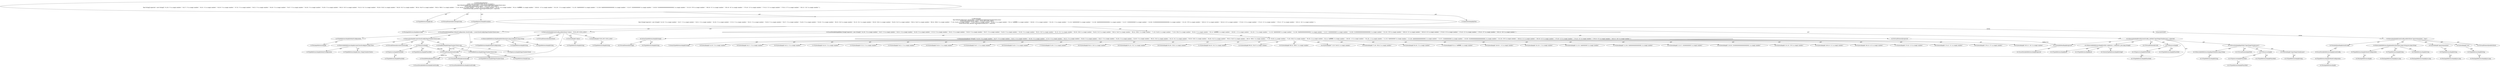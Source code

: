 digraph "testIntegersOnly#?" {
0 [label="3:CtTypeReferenceImpl@void" shape=ellipse]
1 [label="3:CtVirtualElement@testIntegersOnly" shape=ellipse]
2 [label="3:CtTypeReferenceImpl@Exception" shape=ellipse]
3 [label="3:CtPackageReferenceImpl@java.lang" shape=ellipse]
4 [label="4:CtTypeReferenceImpl@DefaultConfiguration" shape=ellipse]
5 [label="4:CtPackageReferenceImpl@" shape=ellipse]
6 [label="4:CtExecutableReferenceImpl@createCheckConfig(java.lang.Class)" shape=ellipse]
7 [label="4:CtTypeReferenceImpl@DefaultConfiguration" shape=ellipse]
8 [label="4:CtTypeReferenceImpl@Class<MagicNumberCheck>" shape=ellipse]
9 [label="4:CtVirtualElement@createCheckConfig" shape=ellipse]
10 [label="4:CtTypeAccessImpl@PlaceHold" shape=ellipse]
11 [label="4:CtTypeReferenceImpl@PlaceHold" shape=ellipse]
12 [label="4:CtThisAccessImpl@" shape=ellipse]
13 [label="4:CtTypeReferenceImpl@PlaceHold" shape=ellipse]
14 [label="4:CtFieldReferenceImpl@MagicNumberCheck.class" shape=ellipse]
15 [label="4:CtTypeReferenceImpl@MagicNumberCheck" shape=ellipse]
16 [label="4:CtTypeReferenceImpl@Class" shape=ellipse]
17 [label="4:CtFieldReadImpl@MagicNumberCheck.class" shape=ellipse]
18 [label="4:CtTypeAccessImpl@MagicNumberCheck" shape=ellipse]
19 [label="4:CtInvocationImpl@createCheckConfig(MagicNumberCheck.class)" shape=ellipse]
20 [label="4:CtVirtualElement@checkConfig" shape=ellipse]
21 [label="4:CtLocalVariableImpl@final DefaultConfiguration checkConfig = createCheckConfig(MagicNumberCheck.class)" shape=ellipse]
22 [label="5:CtExecutableReferenceImpl@addAttribute(java.lang.String,java.lang.String)" shape=ellipse]
23 [label="5:CtTypeReferenceImpl@DefaultConfiguration" shape=ellipse]
24 [label="5:CtTypeReferenceImpl@String" shape=ellipse]
25 [label="5:CtTypeReferenceImpl@String" shape=ellipse]
26 [label="5:CtVirtualElement@addAttribute" shape=ellipse]
27 [label="5:CtVariableReadImpl@checkConfig" shape=ellipse]
28 [label="5:CtLocalVariableReferenceImpl@checkConfig" shape=ellipse]
29 [label="5:CtLiteralImpl@\"tokens\"" shape=ellipse]
30 [label="5:CtTypeReferenceImpl@String" shape=ellipse]
31 [label="5:CtLiteralImpl@\"NUM_INT, NUM_LONG\"" shape=ellipse]
32 [label="5:CtTypeReferenceImpl@String" shape=ellipse]
33 [label="5:CtInvocationImpl@checkConfig.addAttribute(\"tokens\", \"NUM_INT, NUM_LONG\")" shape=ellipse]
34 [label="6:CtVirtualElement@String[]" shape=ellipse]
35 [label="6:CtArrayTypeReferenceImpl@String[]" shape=ellipse]
36 [label="6:CtTypeReferenceImpl@String" shape=ellipse]
37 [label="7:CtNewArrayImpl@new String[]\{ \"41:26: '3' is a magic number.\", \"43:27: '3' is a magic number.\", \"43:31: '4' is a magic number.\", \"45:29: '3' is a magic number.\", \"47:23: '3' is a magic number.\", \"50:22: '3' is a magic number.\", \"50:29: '5' is a magic number.\", \"50:37: '3' is a magic number.\", \"54:26: '3' is a magic number.\", \"55:39: '3' is a magic number.\", \"60:25: '010' is a magic number.\", \"61:25: '011' is a magic number.\", \"63:30: '010L' is a magic number.\", \"64:30: '011l' is a magic number.\", \"68:24: '0x10' is a magic number.\", \"69:24: '0X011' is a magic number.\", \"71:29: '0x10L' is a magic number.\", \"72:29: '0X11l' is a magic number.\", \"85:28: '3' is a magic number.\", \"92:14: '0xffffffffL' is a magic number.\", \"100:30: '+3' is a magic number.\", \"101:29: '-2' is a magic number.\", \"111:35: '0x80000000' is a magic number.\", \"112:36: '0x8000000000000000L' is a magic number.\", \"115:37: '020000000000' is a magic number.\", \"116:38: '01000000000000000000000L' is a magic number.\", \"131:20: '378' is a magic number.\", \"160:16: '31' is a magic number.\", \"165:16: '42' is a magic number.\", \"170:16: '13' is a magic number.\", \"174:15: '21' is a magic number.\", \"178:15: '37' is a magic number.\", \"182:15: '101' is a magic number.\" \}" shape=ellipse]
38 [label="7:CtArrayTypeReferenceImpl@String[]" shape=ellipse]
39 [label="8:CtLiteralImpl@\"41:26: '3' is a magic number.\"" shape=ellipse]
40 [label="9:CtLiteralImpl@\"43:27: '3' is a magic number.\"" shape=ellipse]
41 [label="10:CtLiteralImpl@\"43:31: '4' is a magic number.\"" shape=ellipse]
42 [label="11:CtLiteralImpl@\"45:29: '3' is a magic number.\"" shape=ellipse]
43 [label="12:CtLiteralImpl@\"47:23: '3' is a magic number.\"" shape=ellipse]
44 [label="13:CtLiteralImpl@\"50:22: '3' is a magic number.\"" shape=ellipse]
45 [label="14:CtLiteralImpl@\"50:29: '5' is a magic number.\"" shape=ellipse]
46 [label="15:CtLiteralImpl@\"50:37: '3' is a magic number.\"" shape=ellipse]
47 [label="16:CtLiteralImpl@\"54:26: '3' is a magic number.\"" shape=ellipse]
48 [label="17:CtLiteralImpl@\"55:39: '3' is a magic number.\"" shape=ellipse]
49 [label="18:CtLiteralImpl@\"60:25: '010' is a magic number.\"" shape=ellipse]
50 [label="19:CtLiteralImpl@\"61:25: '011' is a magic number.\"" shape=ellipse]
51 [label="20:CtLiteralImpl@\"63:30: '010L' is a magic number.\"" shape=ellipse]
52 [label="21:CtLiteralImpl@\"64:30: '011l' is a magic number.\"" shape=ellipse]
53 [label="22:CtLiteralImpl@\"68:24: '0x10' is a magic number.\"" shape=ellipse]
54 [label="23:CtLiteralImpl@\"69:24: '0X011' is a magic number.\"" shape=ellipse]
55 [label="24:CtLiteralImpl@\"71:29: '0x10L' is a magic number.\"" shape=ellipse]
56 [label="25:CtLiteralImpl@\"72:29: '0X11l' is a magic number.\"" shape=ellipse]
57 [label="26:CtLiteralImpl@\"85:28: '3' is a magic number.\"" shape=ellipse]
58 [label="27:CtLiteralImpl@\"92:14: '0xffffffffL' is a magic number.\"" shape=ellipse]
59 [label="28:CtLiteralImpl@\"100:30: '+3' is a magic number.\"" shape=ellipse]
60 [label="29:CtLiteralImpl@\"101:29: '-2' is a magic number.\"" shape=ellipse]
61 [label="30:CtLiteralImpl@\"111:35: '0x80000000' is a magic number.\"" shape=ellipse]
62 [label="31:CtLiteralImpl@\"112:36: '0x8000000000000000L' is a magic number.\"" shape=ellipse]
63 [label="32:CtLiteralImpl@\"115:37: '020000000000' is a magic number.\"" shape=ellipse]
64 [label="33:CtLiteralImpl@\"116:38: '01000000000000000000000L' is a magic number.\"" shape=ellipse]
65 [label="34:CtLiteralImpl@\"131:20: '378' is a magic number.\"" shape=ellipse]
66 [label="35:CtLiteralImpl@\"160:16: '31' is a magic number.\"" shape=ellipse]
67 [label="36:CtLiteralImpl@\"165:16: '42' is a magic number.\"" shape=ellipse]
68 [label="37:CtLiteralImpl@\"170:16: '13' is a magic number.\"" shape=ellipse]
69 [label="38:CtLiteralImpl@\"174:15: '21' is a magic number.\"" shape=ellipse]
70 [label="39:CtLiteralImpl@\"178:15: '37' is a magic number.\"" shape=ellipse]
71 [label="40:CtLiteralImpl@\"182:15: '101' is a magic number.\"" shape=ellipse]
72 [label="6:CtVirtualElement@expected" shape=ellipse]
73 [label="6:CtLocalVariableImpl@final String[] expected = new String[]\{ \"41:26: '3' is a magic number.\", \"43:27: '3' is a magic number.\", \"43:31: '4' is a magic number.\", \"45:29: '3' is a magic number.\", \"47:23: '3' is a magic number.\", \"50:22: '3' is a magic number.\", \"50:29: '5' is a magic number.\", \"50:37: '3' is a magic number.\", \"54:26: '3' is a magic number.\", \"55:39: '3' is a magic number.\", \"60:25: '010' is a magic number.\", \"61:25: '011' is a magic number.\", \"63:30: '010L' is a magic number.\", \"64:30: '011l' is a magic number.\", \"68:24: '0x10' is a magic number.\", \"69:24: '0X011' is a magic number.\", \"71:29: '0x10L' is a magic number.\", \"72:29: '0X11l' is a magic number.\", \"85:28: '3' is a magic number.\", \"92:14: '0xffffffffL' is a magic number.\", \"100:30: '+3' is a magic number.\", \"101:29: '-2' is a magic number.\", \"111:35: '0x80000000' is a magic number.\", \"112:36: '0x8000000000000000L' is a magic number.\", \"115:37: '020000000000' is a magic number.\", \"116:38: '01000000000000000000000L' is a magic number.\", \"131:20: '378' is a magic number.\", \"160:16: '31' is a magic number.\", \"165:16: '42' is a magic number.\", \"170:16: '13' is a magic number.\", \"174:15: '21' is a magic number.\", \"178:15: '37' is a magic number.\", \"182:15: '101' is a magic number.\" \}" shape=ellipse]
74 [label="42:CtExecutableReferenceImpl@verify(<unknown>,<unknown>,java.lang.String[])" shape=ellipse]
75 [label="42:CtTypeReferenceImpl@null" shape=ellipse]
76 [label="42:CtTypeReferenceImpl@null" shape=ellipse]
77 [label="42:CtArrayTypeReferenceImpl@String[]" shape=ellipse]
78 [label="42:CtVirtualElement@verify" shape=ellipse]
79 [label="42:CtTypeAccessImpl@PlaceHold" shape=ellipse]
80 [label="42:CtTypeReferenceImpl@PlaceHold" shape=ellipse]
81 [label="42:CtThisAccessImpl@" shape=ellipse]
82 [label="42:CtTypeReferenceImpl@PlaceHold" shape=ellipse]
83 [label="42:CtVariableReadImpl@checkConfig" shape=ellipse]
84 [label="42:CtLocalVariableReferenceImpl@checkConfig" shape=ellipse]
85 [label="42:CtExecutableReferenceImpl@getPath(java.lang.String)" shape=ellipse]
86 [label="42:CtTypeReferenceImpl@String" shape=ellipse]
87 [label="42:CtVirtualElement@getPath" shape=ellipse]
88 [label="42:CtTypeAccessImpl@PlaceHold" shape=ellipse]
89 [label="42:CtTypeReferenceImpl@PlaceHold" shape=ellipse]
90 [label="42:CtThisAccessImpl@" shape=ellipse]
91 [label="42:CtTypeReferenceImpl@PlaceHold" shape=ellipse]
92 [label="42:CtLiteralImpl@\"InputMagicNumber.java\"" shape=ellipse]
93 [label="42:CtTypeReferenceImpl@String" shape=ellipse]
94 [label="42:CtInvocationImpl@getPath(\"InputMagicNumber.java\")" shape=ellipse]
95 [label="42:CtVariableReadImpl@expected" shape=ellipse]
96 [label="42:CtLocalVariableReferenceImpl@expected" shape=ellipse]
97 [label="42:CtInvocationImpl@verify(checkConfig, getPath(\"InputMagicNumber.java\"), expected)" shape=ellipse]
98 [label="3:CtBlockImpl@\{
    final DefaultConfiguration checkConfig = createCheckConfig(MagicNumberCheck.class);
    checkConfig.addAttribute(\"tokens\", \"NUM_INT, NUM_LONG\");
    final String[] expected = new String[]\{ \"41:26: '3' is a magic number.\", \"43:27: '3' is a magic number.\", \"43:31: '4' is a magic number.\", \"45:29: '3' is a magic number.\", \"47:23: '3' is a magic number.\", \"50:22: '3' is a magic number.\", \"50:29: '5' is a magic number.\", \"50:37: '3' is a magic number.\", \"54:26: '3' is a magic number.\", \"55:39: '3' is a magic number.\", \"60:25: '010' is a magic number.\", \"61:25: '011' is a magic number.\", \"63:30: '010L' is a magic number.\", \"64:30: '011l' is a magic number.\", \"68:24: '0x10' is a magic number.\", \"69:24: '0X011' is a magic number.\", \"71:29: '0x10L' is a magic number.\", \"72:29: '0X11l' is a magic number.\", \"85:28: '3' is a magic number.\", \"92:14: '0xffffffffL' is a magic number.\", \"100:30: '+3' is a magic number.\", \"101:29: '-2' is a magic number.\", \"111:35: '0x80000000' is a magic number.\", \"112:36: '0x8000000000000000L' is a magic number.\", \"115:37: '020000000000' is a magic number.\", \"116:38: '01000000000000000000000L' is a magic number.\", \"131:20: '378' is a magic number.\", \"160:16: '31' is a magic number.\", \"165:16: '42' is a magic number.\", \"170:16: '13' is a magic number.\", \"174:15: '21' is a magic number.\", \"178:15: '37' is a magic number.\", \"182:15: '101' is a magic number.\" \};
    verify(checkConfig, getPath(\"InputMagicNumber.java\"), expected);
\}" shape=ellipse]
99 [label="3:CtMethodImpl@@Test
public void testIntegersOnly() throws Exception \{
    final DefaultConfiguration checkConfig = createCheckConfig(MagicNumberCheck.class);
    checkConfig.addAttribute(\"tokens\", \"NUM_INT, NUM_LONG\");
    final String[] expected = new String[]\{ \"41:26: '3' is a magic number.\", \"43:27: '3' is a magic number.\", \"43:31: '4' is a magic number.\", \"45:29: '3' is a magic number.\", \"47:23: '3' is a magic number.\", \"50:22: '3' is a magic number.\", \"50:29: '5' is a magic number.\", \"50:37: '3' is a magic number.\", \"54:26: '3' is a magic number.\", \"55:39: '3' is a magic number.\", \"60:25: '010' is a magic number.\", \"61:25: '011' is a magic number.\", \"63:30: '010L' is a magic number.\", \"64:30: '011l' is a magic number.\", \"68:24: '0x10' is a magic number.\", \"69:24: '0X011' is a magic number.\", \"71:29: '0x10L' is a magic number.\", \"72:29: '0X11l' is a magic number.\", \"85:28: '3' is a magic number.\", \"92:14: '0xffffffffL' is a magic number.\", \"100:30: '+3' is a magic number.\", \"101:29: '-2' is a magic number.\", \"111:35: '0x80000000' is a magic number.\", \"112:36: '0x8000000000000000L' is a magic number.\", \"115:37: '020000000000' is a magic number.\", \"116:38: '01000000000000000000000L' is a magic number.\", \"131:20: '378' is a magic number.\", \"160:16: '31' is a magic number.\", \"165:16: '42' is a magic number.\", \"170:16: '13' is a magic number.\", \"174:15: '21' is a magic number.\", \"178:15: '37' is a magic number.\", \"182:15: '101' is a magic number.\" \};
    verify(checkConfig, getPath(\"InputMagicNumber.java\"), expected);
\}" shape=ellipse]
100 [label="2:CtAnnotationImpl@@Test" shape=ellipse]
101 [label="6:Insert@INSERT" shape=ellipse]
102 [label="6:CtPackageReferenceImpl@" shape=ellipse]
103 [label="6:CtTypeReferenceImpl@DefaultConfiguration" shape=ellipse]
104 [label="6:CtLocalVariableReferenceImpl@checkConfig" shape=ellipse]
105 [label="6:CtVariableReadImpl@checkConfig" shape=ellipse]
106 [label="6:CtPackageReferenceImpl@" shape=ellipse]
107 [label="6:CtTypeReferenceImpl@DefaultConfiguration" shape=ellipse]
108 [label="6:CtPackageReferenceImpl@java.lang" shape=ellipse]
109 [label="6:CtTypeReferenceImpl@String" shape=ellipse]
110 [label="6:CtPackageReferenceImpl@java.lang" shape=ellipse]
111 [label="6:CtTypeReferenceImpl@String" shape=ellipse]
112 [label="6:CtExecutableReferenceImpl@addAttribute(java.lang.String,java.lang.String)" shape=ellipse]
113 [label="6:CtPackageReferenceImpl@java.lang" shape=ellipse]
114 [label="6:CtTypeReferenceImpl@String" shape=ellipse]
115 [label="6:CtLiteralImpl@\"ignoreAnnotation\"" shape=ellipse]
116 [label="6:CtPackageReferenceImpl@java.lang" shape=ellipse]
117 [label="6:CtTypeReferenceImpl@String" shape=ellipse]
118 [label="6:CtLiteralImpl@\"true\"" shape=ellipse]
119 [label="6:CtInvocationImpl@checkConfig.addAttribute(\"ignoreAnnotation\", \"true\")" shape=ellipse]
120 [label="6:CtVirtualElement@addAttribute" shape=ellipse]
2 -> 3 [label="AST"];
4 -> 5 [label="AST"];
6 -> 7 [label="AST"];
6 -> 8 [label="AST"];
10 -> 11 [label="AST"];
12 -> 13 [label="AST"];
12 -> 10 [label="AST"];
12 -> 20 [label="Data Dep"];
14 -> 15 [label="AST"];
14 -> 16 [label="AST"];
17 -> 18 [label="AST"];
17 -> 14 [label="AST"];
17 -> 20 [label="Data Dep"];
19 -> 9 [label="AST"];
19 -> 12 [label="AST"];
19 -> 6 [label="AST"];
19 -> 17 [label="AST"];
20 -> 27 [label="Define-Use"];
20 -> 83 [label="Define-Use"];
21 -> 20 [label="AST"];
21 -> 4 [label="AST"];
21 -> 19 [label="AST"];
22 -> 23 [label="AST"];
22 -> 24 [label="AST"];
22 -> 25 [label="AST"];
27 -> 28 [label="AST"];
29 -> 30 [label="AST"];
31 -> 32 [label="AST"];
33 -> 26 [label="AST"];
33 -> 27 [label="AST"];
33 -> 22 [label="AST"];
33 -> 29 [label="AST"];
33 -> 31 [label="AST"];
35 -> 34 [label="AST"];
35 -> 36 [label="AST"];
37 -> 38 [label="AST"];
37 -> 39 [label="AST"];
37 -> 40 [label="AST"];
37 -> 41 [label="AST"];
37 -> 42 [label="AST"];
37 -> 43 [label="AST"];
37 -> 44 [label="AST"];
37 -> 45 [label="AST"];
37 -> 46 [label="AST"];
37 -> 47 [label="AST"];
37 -> 48 [label="AST"];
37 -> 49 [label="AST"];
37 -> 50 [label="AST"];
37 -> 51 [label="AST"];
37 -> 52 [label="AST"];
37 -> 53 [label="AST"];
37 -> 54 [label="AST"];
37 -> 55 [label="AST"];
37 -> 56 [label="AST"];
37 -> 57 [label="AST"];
37 -> 58 [label="AST"];
37 -> 59 [label="AST"];
37 -> 60 [label="AST"];
37 -> 61 [label="AST"];
37 -> 62 [label="AST"];
37 -> 63 [label="AST"];
37 -> 64 [label="AST"];
37 -> 65 [label="AST"];
37 -> 66 [label="AST"];
37 -> 67 [label="AST"];
37 -> 68 [label="AST"];
37 -> 69 [label="AST"];
37 -> 70 [label="AST"];
37 -> 71 [label="AST"];
72 -> 95 [label="Define-Use"];
73 -> 72 [label="AST"];
73 -> 35 [label="AST"];
73 -> 37 [label="AST"];
74 -> 75 [label="AST"];
74 -> 76 [label="AST"];
74 -> 77 [label="AST"];
79 -> 80 [label="AST"];
81 -> 82 [label="AST"];
81 -> 79 [label="AST"];
83 -> 84 [label="AST"];
85 -> 86 [label="AST"];
88 -> 89 [label="AST"];
90 -> 91 [label="AST"];
90 -> 88 [label="AST"];
92 -> 93 [label="AST"];
94 -> 87 [label="AST"];
94 -> 90 [label="AST"];
94 -> 85 [label="AST"];
94 -> 92 [label="AST"];
95 -> 96 [label="AST"];
97 -> 78 [label="AST"];
97 -> 81 [label="AST"];
97 -> 74 [label="AST"];
97 -> 83 [label="AST"];
97 -> 94 [label="AST"];
97 -> 95 [label="AST"];
98 -> 21 [label="AST"];
98 -> 33 [label="AST"];
98 -> 73 [label="AST"];
98 -> 97 [label="AST"];
98 -> 101 [label="Action"];
99 -> 1 [label="AST"];
99 -> 100 [label="AST"];
99 -> 0 [label="AST"];
99 -> 2 [label="AST"];
99 -> 98 [label="AST"];
101 -> 119 [label="Action"];
103 -> 102 [label="AST"];
104 -> 103 [label="AST"];
105 -> 104 [label="AST"];
107 -> 106 [label="AST"];
109 -> 108 [label="AST"];
111 -> 110 [label="AST"];
112 -> 107 [label="AST"];
112 -> 109 [label="AST"];
112 -> 111 [label="AST"];
114 -> 113 [label="AST"];
115 -> 114 [label="AST"];
117 -> 116 [label="AST"];
118 -> 117 [label="AST"];
119 -> 120 [label="AST"];
119 -> 105 [label="AST"];
119 -> 112 [label="AST"];
119 -> 115 [label="AST"];
119 -> 118 [label="AST"];
}